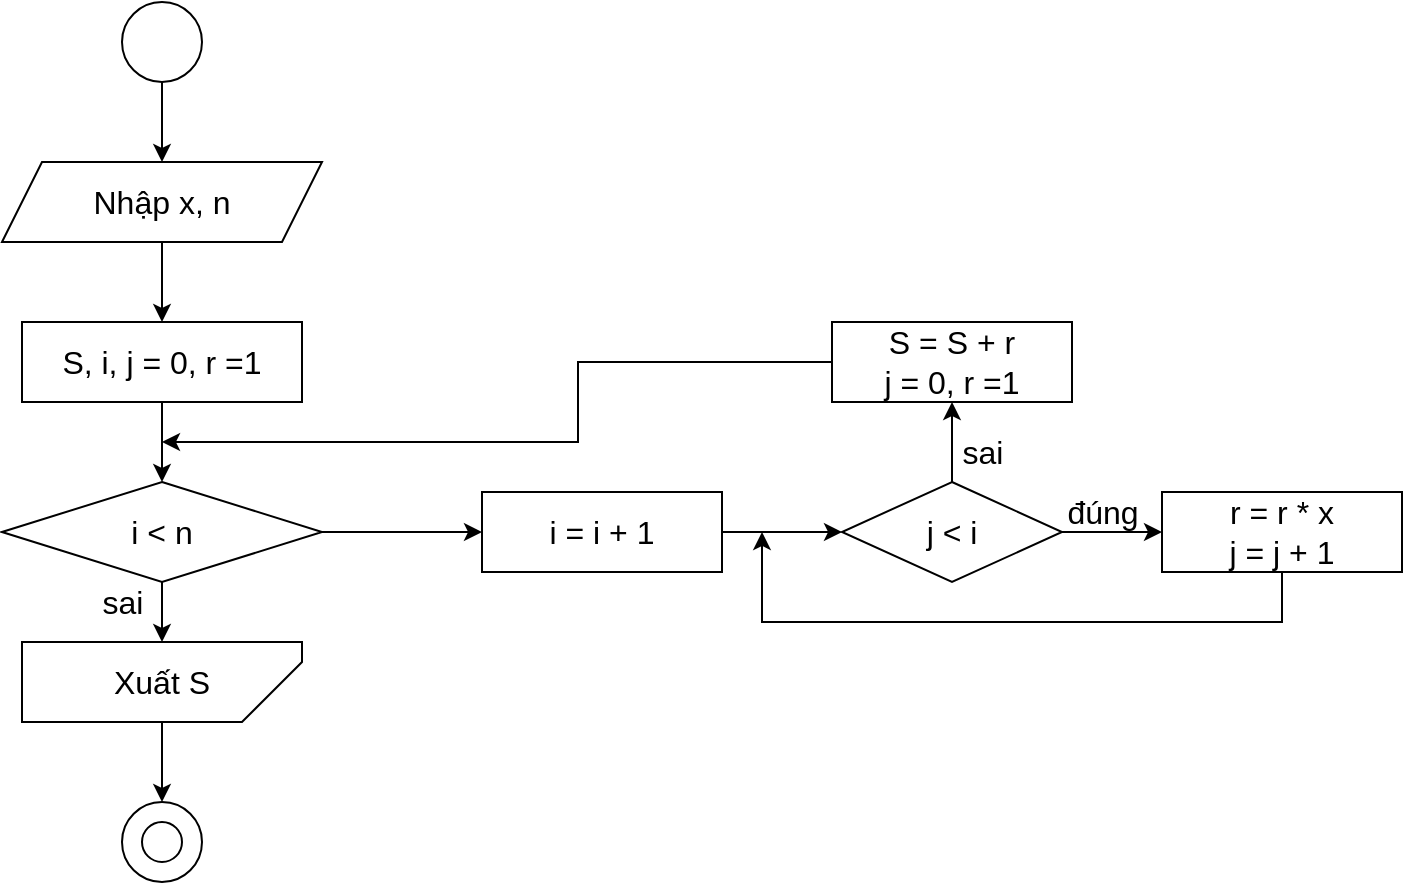<mxfile version="22.0.0" type="device">
  <diagram id="C5RBs43oDa-KdzZeNtuy" name="Page-1">
    <mxGraphModel dx="864" dy="508" grid="1" gridSize="10" guides="1" tooltips="1" connect="1" arrows="1" fold="1" page="1" pageScale="1" pageWidth="827" pageHeight="1169" math="0" shadow="0">
      <root>
        <mxCell id="WIyWlLk6GJQsqaUBKTNV-0" />
        <mxCell id="WIyWlLk6GJQsqaUBKTNV-1" parent="WIyWlLk6GJQsqaUBKTNV-0" />
        <mxCell id="TB0Dm7UxHgv0iOgiUEF7-4" value="" style="edgeStyle=orthogonalEdgeStyle;rounded=0;orthogonalLoop=1;jettySize=auto;html=1;fontSize=16;" parent="WIyWlLk6GJQsqaUBKTNV-1" source="TB0Dm7UxHgv0iOgiUEF7-1" target="TB0Dm7UxHgv0iOgiUEF7-3" edge="1">
          <mxGeometry relative="1" as="geometry" />
        </mxCell>
        <mxCell id="TB0Dm7UxHgv0iOgiUEF7-1" value="" style="ellipse;whiteSpace=wrap;html=1;aspect=fixed;fontSize=16;" parent="WIyWlLk6GJQsqaUBKTNV-1" vertex="1">
          <mxGeometry x="180" y="80" width="40" height="40" as="geometry" />
        </mxCell>
        <mxCell id="TB0Dm7UxHgv0iOgiUEF7-6" value="" style="edgeStyle=orthogonalEdgeStyle;rounded=0;orthogonalLoop=1;jettySize=auto;html=1;" parent="WIyWlLk6GJQsqaUBKTNV-1" source="TB0Dm7UxHgv0iOgiUEF7-3" target="TB0Dm7UxHgv0iOgiUEF7-5" edge="1">
          <mxGeometry relative="1" as="geometry" />
        </mxCell>
        <mxCell id="TB0Dm7UxHgv0iOgiUEF7-3" value="Nhập x, n" style="shape=parallelogram;perimeter=parallelogramPerimeter;whiteSpace=wrap;html=1;fixedSize=1;fontSize=16;" parent="WIyWlLk6GJQsqaUBKTNV-1" vertex="1">
          <mxGeometry x="120" y="160" width="160" height="40" as="geometry" />
        </mxCell>
        <mxCell id="TB0Dm7UxHgv0iOgiUEF7-8" value="" style="edgeStyle=orthogonalEdgeStyle;rounded=0;orthogonalLoop=1;jettySize=auto;html=1;" parent="WIyWlLk6GJQsqaUBKTNV-1" source="TB0Dm7UxHgv0iOgiUEF7-5" target="TB0Dm7UxHgv0iOgiUEF7-7" edge="1">
          <mxGeometry relative="1" as="geometry" />
        </mxCell>
        <mxCell id="TB0Dm7UxHgv0iOgiUEF7-5" value="S, i, j = 0, r =1" style="whiteSpace=wrap;html=1;fontSize=16;" parent="WIyWlLk6GJQsqaUBKTNV-1" vertex="1">
          <mxGeometry x="130" y="240" width="140" height="40" as="geometry" />
        </mxCell>
        <mxCell id="TB0Dm7UxHgv0iOgiUEF7-10" value="" style="edgeStyle=orthogonalEdgeStyle;rounded=0;orthogonalLoop=1;jettySize=auto;html=1;" parent="WIyWlLk6GJQsqaUBKTNV-1" source="TB0Dm7UxHgv0iOgiUEF7-7" target="TB0Dm7UxHgv0iOgiUEF7-9" edge="1">
          <mxGeometry relative="1" as="geometry" />
        </mxCell>
        <mxCell id="TB0Dm7UxHgv0iOgiUEF7-7" value="i &amp;lt; n" style="rhombus;whiteSpace=wrap;html=1;fontSize=16;" parent="WIyWlLk6GJQsqaUBKTNV-1" vertex="1">
          <mxGeometry x="120" y="320" width="160" height="50" as="geometry" />
        </mxCell>
        <mxCell id="TB0Dm7UxHgv0iOgiUEF7-22" value="" style="edgeStyle=orthogonalEdgeStyle;rounded=0;orthogonalLoop=1;jettySize=auto;html=1;" parent="WIyWlLk6GJQsqaUBKTNV-1" source="TB0Dm7UxHgv0iOgiUEF7-9" target="TB0Dm7UxHgv0iOgiUEF7-21" edge="1">
          <mxGeometry relative="1" as="geometry" />
        </mxCell>
        <mxCell id="TB0Dm7UxHgv0iOgiUEF7-9" value="i = i + 1" style="whiteSpace=wrap;html=1;fontSize=16;" parent="WIyWlLk6GJQsqaUBKTNV-1" vertex="1">
          <mxGeometry x="360" y="325" width="120" height="40" as="geometry" />
        </mxCell>
        <mxCell id="TB0Dm7UxHgv0iOgiUEF7-12" value="&lt;span style=&quot;font-size: 16px;&quot;&gt;đúng&lt;/span&gt;" style="text;html=1;align=center;verticalAlign=middle;resizable=0;points=[];autosize=1;strokeColor=none;fillColor=none;" parent="WIyWlLk6GJQsqaUBKTNV-1" vertex="1">
          <mxGeometry x="640" y="320" width="60" height="30" as="geometry" />
        </mxCell>
        <mxCell id="TB0Dm7UxHgv0iOgiUEF7-19" value="" style="edgeStyle=orthogonalEdgeStyle;rounded=0;orthogonalLoop=1;jettySize=auto;html=1;" parent="WIyWlLk6GJQsqaUBKTNV-1" source="TB0Dm7UxHgv0iOgiUEF7-15" target="TB0Dm7UxHgv0iOgiUEF7-18" edge="1">
          <mxGeometry relative="1" as="geometry" />
        </mxCell>
        <mxCell id="TB0Dm7UxHgv0iOgiUEF7-15" value="Xuất S" style="shape=card;whiteSpace=wrap;html=1;flipV=1;direction=south;fontSize=16;" parent="WIyWlLk6GJQsqaUBKTNV-1" vertex="1">
          <mxGeometry x="130" y="400" width="140" height="40" as="geometry" />
        </mxCell>
        <mxCell id="TB0Dm7UxHgv0iOgiUEF7-16" style="edgeStyle=orthogonalEdgeStyle;rounded=0;orthogonalLoop=1;jettySize=auto;html=1;exitX=0.5;exitY=1;exitDx=0;exitDy=0;entryX=1;entryY=0.5;entryDx=0;entryDy=0;entryPerimeter=0;" parent="WIyWlLk6GJQsqaUBKTNV-1" source="TB0Dm7UxHgv0iOgiUEF7-7" target="TB0Dm7UxHgv0iOgiUEF7-15" edge="1">
          <mxGeometry relative="1" as="geometry" />
        </mxCell>
        <mxCell id="TB0Dm7UxHgv0iOgiUEF7-17" value="&lt;font style=&quot;font-size: 16px;&quot;&gt;sai&lt;br&gt;&lt;/font&gt;" style="text;html=1;align=center;verticalAlign=middle;resizable=0;points=[];autosize=1;strokeColor=none;fillColor=none;" parent="WIyWlLk6GJQsqaUBKTNV-1" vertex="1">
          <mxGeometry x="160" y="365" width="40" height="30" as="geometry" />
        </mxCell>
        <mxCell id="TB0Dm7UxHgv0iOgiUEF7-18" value="" style="ellipse;whiteSpace=wrap;html=1;fontSize=16;" parent="WIyWlLk6GJQsqaUBKTNV-1" vertex="1">
          <mxGeometry x="180" y="480" width="40" height="40" as="geometry" />
        </mxCell>
        <mxCell id="TB0Dm7UxHgv0iOgiUEF7-20" value="" style="ellipse;whiteSpace=wrap;html=1;aspect=fixed;" parent="WIyWlLk6GJQsqaUBKTNV-1" vertex="1">
          <mxGeometry x="190" y="490" width="20" height="20" as="geometry" />
        </mxCell>
        <mxCell id="TB0Dm7UxHgv0iOgiUEF7-24" value="" style="edgeStyle=orthogonalEdgeStyle;rounded=0;orthogonalLoop=1;jettySize=auto;html=1;" parent="WIyWlLk6GJQsqaUBKTNV-1" source="TB0Dm7UxHgv0iOgiUEF7-21" target="TB0Dm7UxHgv0iOgiUEF7-23" edge="1">
          <mxGeometry relative="1" as="geometry" />
        </mxCell>
        <mxCell id="TB0Dm7UxHgv0iOgiUEF7-28" value="" style="edgeStyle=orthogonalEdgeStyle;rounded=0;orthogonalLoop=1;jettySize=auto;html=1;" parent="WIyWlLk6GJQsqaUBKTNV-1" source="TB0Dm7UxHgv0iOgiUEF7-21" target="TB0Dm7UxHgv0iOgiUEF7-27" edge="1">
          <mxGeometry relative="1" as="geometry" />
        </mxCell>
        <mxCell id="TB0Dm7UxHgv0iOgiUEF7-21" value="j &amp;lt; i" style="rhombus;whiteSpace=wrap;html=1;fontSize=16;" parent="WIyWlLk6GJQsqaUBKTNV-1" vertex="1">
          <mxGeometry x="540" y="320" width="110" height="50" as="geometry" />
        </mxCell>
        <mxCell id="TB0Dm7UxHgv0iOgiUEF7-26" style="edgeStyle=orthogonalEdgeStyle;rounded=0;orthogonalLoop=1;jettySize=auto;html=1;exitX=0.5;exitY=1;exitDx=0;exitDy=0;" parent="WIyWlLk6GJQsqaUBKTNV-1" source="TB0Dm7UxHgv0iOgiUEF7-23" edge="1">
          <mxGeometry relative="1" as="geometry">
            <mxPoint x="500" y="345" as="targetPoint" />
            <Array as="points">
              <mxPoint x="760" y="390" />
              <mxPoint x="500" y="390" />
              <mxPoint x="500" y="345" />
            </Array>
          </mxGeometry>
        </mxCell>
        <mxCell id="TB0Dm7UxHgv0iOgiUEF7-23" value="r = r * x&lt;br&gt;j = j + 1" style="whiteSpace=wrap;html=1;fontSize=16;" parent="WIyWlLk6GJQsqaUBKTNV-1" vertex="1">
          <mxGeometry x="700" y="325" width="120" height="40" as="geometry" />
        </mxCell>
        <mxCell id="TB0Dm7UxHgv0iOgiUEF7-30" style="edgeStyle=orthogonalEdgeStyle;rounded=0;orthogonalLoop=1;jettySize=auto;html=1;exitX=0;exitY=0.5;exitDx=0;exitDy=0;" parent="WIyWlLk6GJQsqaUBKTNV-1" source="TB0Dm7UxHgv0iOgiUEF7-27" edge="1">
          <mxGeometry relative="1" as="geometry">
            <mxPoint x="200" y="300" as="targetPoint" />
            <Array as="points">
              <mxPoint x="408" y="260" />
              <mxPoint x="408" y="300" />
              <mxPoint x="280" y="300" />
            </Array>
          </mxGeometry>
        </mxCell>
        <mxCell id="TB0Dm7UxHgv0iOgiUEF7-27" value="S = S + r&lt;br&gt;j = 0, r =1" style="whiteSpace=wrap;html=1;fontSize=16;" parent="WIyWlLk6GJQsqaUBKTNV-1" vertex="1">
          <mxGeometry x="535" y="240" width="120" height="40" as="geometry" />
        </mxCell>
        <mxCell id="TB0Dm7UxHgv0iOgiUEF7-29" value="&lt;font style=&quot;font-size: 16px;&quot;&gt;sai&lt;br&gt;&lt;/font&gt;" style="text;html=1;align=center;verticalAlign=middle;resizable=0;points=[];autosize=1;strokeColor=none;fillColor=none;" parent="WIyWlLk6GJQsqaUBKTNV-1" vertex="1">
          <mxGeometry x="590" y="290" width="40" height="30" as="geometry" />
        </mxCell>
      </root>
    </mxGraphModel>
  </diagram>
</mxfile>

